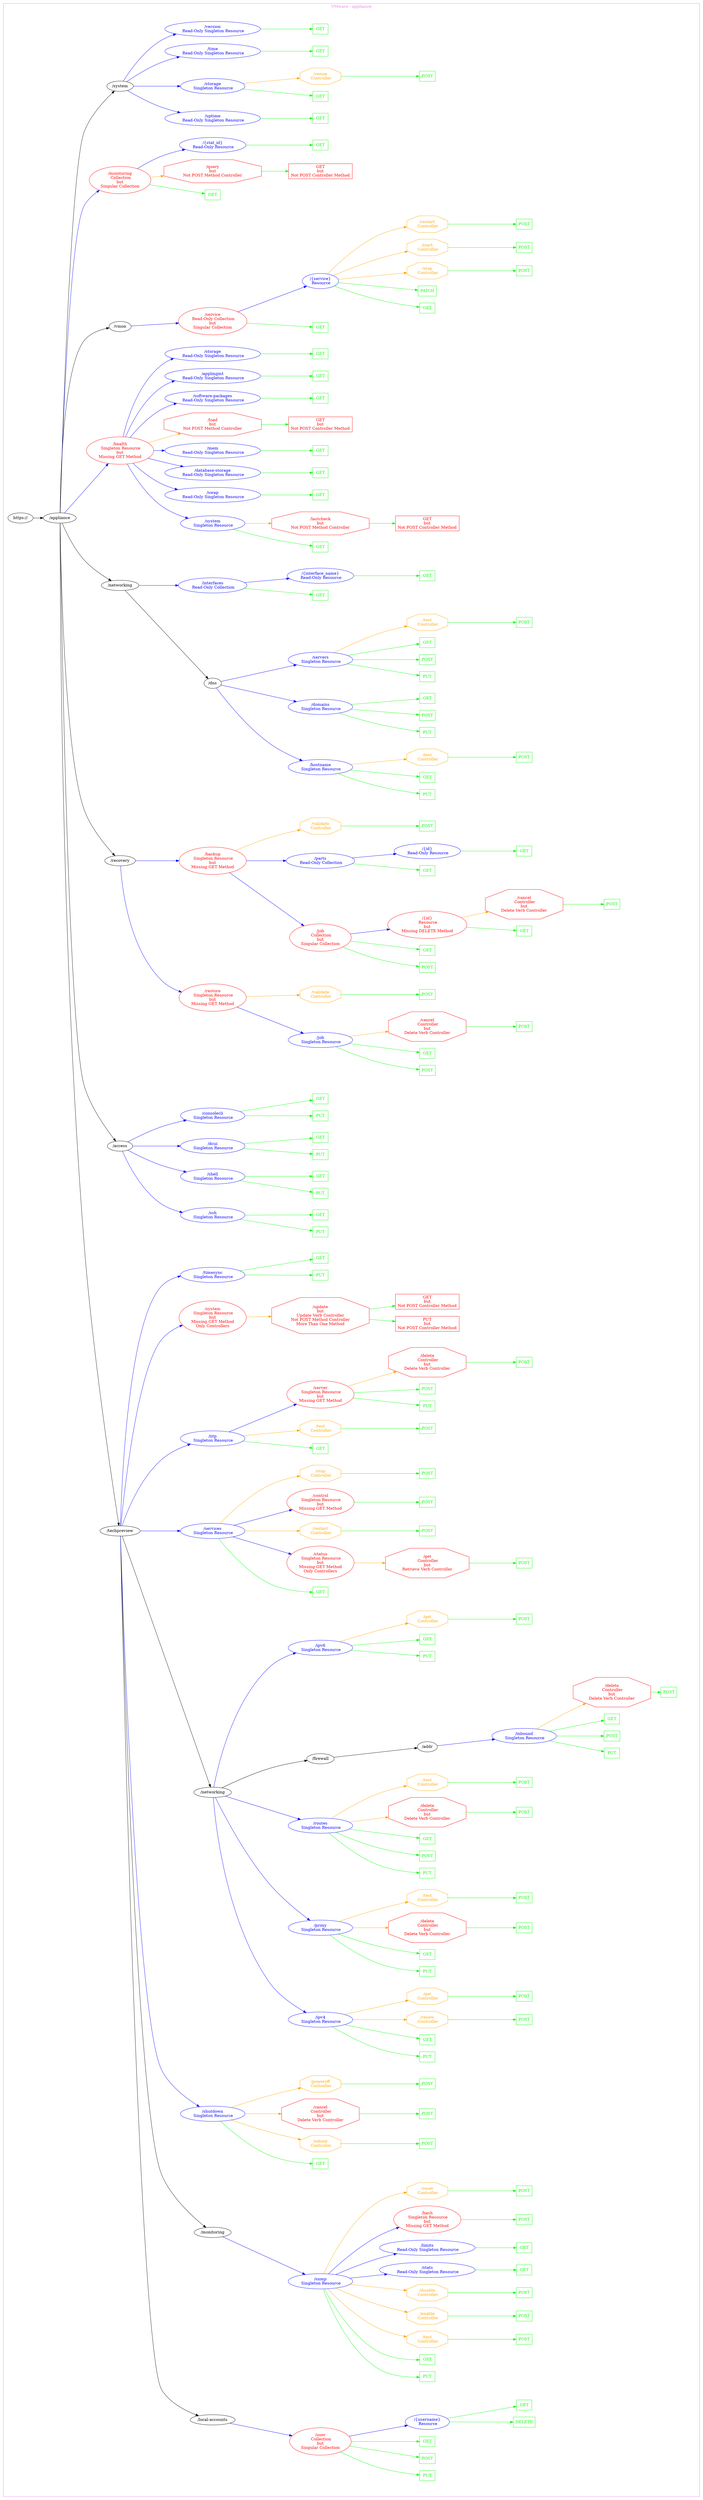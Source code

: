 digraph Cloud_Computing_REST_API {
rankdir="LR";
subgraph cluster_0 {
label="VMware - appliance"
color=violet
fontcolor=violet
subgraph cluster_1 {
label=""
color=white
fontcolor=white
node1 [label="https://", shape="ellipse", color="black", fontcolor="black"]
node1 -> node2 [color="black", fontcolor="black"]
subgraph cluster_2 {
label=""
color=white
fontcolor=white
node2 [label="/appliance", shape="ellipse", color="black", fontcolor="black"]
node2 -> node3 [color="black", fontcolor="black"]
subgraph cluster_3 {
label=""
color=white
fontcolor=white
node3 [label="/techpreview", shape="ellipse", color="black", fontcolor="black"]
node3 -> node4 [color="black", fontcolor="black"]
subgraph cluster_4 {
label=""
color=white
fontcolor=white
node4 [label="/local-accounts", shape="ellipse", color="black", fontcolor="black"]
node4 -> node5 [color="blue", fontcolor="blue"]
subgraph cluster_5 {
label=""
color=white
fontcolor=white
node5 [label="/user\n Collection\nbut\nSingular Collection", shape="ellipse", color="red", fontcolor="red"]
node5 -> node6 [color="green", fontcolor="green"]
subgraph cluster_6 {
label=""
color=white
fontcolor=white
node6 [label="PUT", shape="box", color="green", fontcolor="green"]
}
node5 -> node7 [color="green", fontcolor="green"]
subgraph cluster_7 {
label=""
color=white
fontcolor=white
node7 [label="POST", shape="box", color="green", fontcolor="green"]
}
node5 -> node8 [color="green", fontcolor="green"]
subgraph cluster_8 {
label=""
color=white
fontcolor=white
node8 [label="GET", shape="box", color="green", fontcolor="green"]
}
node5 -> node9 [color="blue", fontcolor="blue"]
subgraph cluster_9 {
label=""
color=white
fontcolor=white
node9 [label="/{username}\n Resource", shape="ellipse", color="blue", fontcolor="blue"]
node9 -> node10 [color="green", fontcolor="green"]
subgraph cluster_10 {
label=""
color=white
fontcolor=white
node10 [label="DELETE", shape="box", color="green", fontcolor="green"]
}
node9 -> node11 [color="green", fontcolor="green"]
subgraph cluster_11 {
label=""
color=white
fontcolor=white
node11 [label="GET", shape="box", color="green", fontcolor="green"]
}
}
}
}
node3 -> node12 [color="black", fontcolor="black"]
subgraph cluster_12 {
label=""
color=white
fontcolor=white
node12 [label="/monitoring", shape="ellipse", color="black", fontcolor="black"]
node12 -> node13 [color="blue", fontcolor="blue"]
subgraph cluster_13 {
label=""
color=white
fontcolor=white
node13 [label="/snmp\n Singleton Resource", shape="ellipse", color="blue", fontcolor="blue"]
node13 -> node14 [color="green", fontcolor="green"]
subgraph cluster_14 {
label=""
color=white
fontcolor=white
node14 [label="PUT", shape="box", color="green", fontcolor="green"]
}
node13 -> node15 [color="green", fontcolor="green"]
subgraph cluster_15 {
label=""
color=white
fontcolor=white
node15 [label="GET", shape="box", color="green", fontcolor="green"]
}
node13 -> node16 [color="orange", fontcolor="orange"]
subgraph cluster_16 {
label=""
color=white
fontcolor=white
node16 [label="/test\n Controller", shape="octagon", color="orange", fontcolor="orange"]
node16 -> node17 [color="green", fontcolor="green"]
subgraph cluster_17 {
label=""
color=white
fontcolor=white
node17 [label="POST", shape="box", color="green", fontcolor="green"]
}
}
node13 -> node18 [color="orange", fontcolor="orange"]
subgraph cluster_18 {
label=""
color=white
fontcolor=white
node18 [label="/enable\n Controller", shape="octagon", color="orange", fontcolor="orange"]
node18 -> node19 [color="green", fontcolor="green"]
subgraph cluster_19 {
label=""
color=white
fontcolor=white
node19 [label="POST", shape="box", color="green", fontcolor="green"]
}
}
node13 -> node20 [color="orange", fontcolor="orange"]
subgraph cluster_20 {
label=""
color=white
fontcolor=white
node20 [label="/disable\n Controller", shape="octagon", color="orange", fontcolor="orange"]
node20 -> node21 [color="green", fontcolor="green"]
subgraph cluster_21 {
label=""
color=white
fontcolor=white
node21 [label="POST", shape="box", color="green", fontcolor="green"]
}
}
node13 -> node22 [color="blue", fontcolor="blue"]
subgraph cluster_22 {
label=""
color=white
fontcolor=white
node22 [label="/stats\n Read-Only Singleton Resource", shape="ellipse", color="blue", fontcolor="blue"]
node22 -> node23 [color="green", fontcolor="green"]
subgraph cluster_23 {
label=""
color=white
fontcolor=white
node23 [label="GET", shape="box", color="green", fontcolor="green"]
}
}
node13 -> node24 [color="blue", fontcolor="blue"]
subgraph cluster_24 {
label=""
color=white
fontcolor=white
node24 [label="/limits\n Read-Only Singleton Resource", shape="ellipse", color="blue", fontcolor="blue"]
node24 -> node25 [color="green", fontcolor="green"]
subgraph cluster_25 {
label=""
color=white
fontcolor=white
node25 [label="GET", shape="box", color="green", fontcolor="green"]
}
}
node13 -> node26 [color="blue", fontcolor="blue"]
subgraph cluster_26 {
label=""
color=white
fontcolor=white
node26 [label="/hash\n Singleton Resource\nbut\nMissing GET Method", shape="ellipse", color="red", fontcolor="red"]
node26 -> node27 [color="green", fontcolor="green"]
subgraph cluster_27 {
label=""
color=white
fontcolor=white
node27 [label="POST", shape="box", color="green", fontcolor="green"]
}
}
node13 -> node28 [color="orange", fontcolor="orange"]
subgraph cluster_28 {
label=""
color=white
fontcolor=white
node28 [label="/reset\n Controller", shape="octagon", color="orange", fontcolor="orange"]
node28 -> node29 [color="green", fontcolor="green"]
subgraph cluster_29 {
label=""
color=white
fontcolor=white
node29 [label="POST", shape="box", color="green", fontcolor="green"]
}
}
}
}
node3 -> node30 [color="blue", fontcolor="blue"]
subgraph cluster_30 {
label=""
color=white
fontcolor=white
node30 [label="/shutdown\n Singleton Resource", shape="ellipse", color="blue", fontcolor="blue"]
node30 -> node31 [color="green", fontcolor="green"]
subgraph cluster_31 {
label=""
color=white
fontcolor=white
node31 [label="GET", shape="box", color="green", fontcolor="green"]
}
node30 -> node32 [color="orange", fontcolor="orange"]
subgraph cluster_32 {
label=""
color=white
fontcolor=white
node32 [label="/reboot\n Controller", shape="octagon", color="orange", fontcolor="orange"]
node32 -> node33 [color="green", fontcolor="green"]
subgraph cluster_33 {
label=""
color=white
fontcolor=white
node33 [label="POST", shape="box", color="green", fontcolor="green"]
}
}
node30 -> node34 [color="orange", fontcolor="orange"]
subgraph cluster_34 {
label=""
color=white
fontcolor=white
node34 [label="/cancel\n Controller\nbut\nDelete Verb Controller", shape="octagon", color="red", fontcolor="red"]
node34 -> node35 [color="green", fontcolor="green"]
subgraph cluster_35 {
label=""
color=white
fontcolor=white
node35 [label="POST", shape="box", color="green", fontcolor="green"]
}
}
node30 -> node36 [color="orange", fontcolor="orange"]
subgraph cluster_36 {
label=""
color=white
fontcolor=white
node36 [label="/poweroff\n Controller", shape="octagon", color="orange", fontcolor="orange"]
node36 -> node37 [color="green", fontcolor="green"]
subgraph cluster_37 {
label=""
color=white
fontcolor=white
node37 [label="POST", shape="box", color="green", fontcolor="green"]
}
}
}
node3 -> node38 [color="black", fontcolor="black"]
subgraph cluster_38 {
label=""
color=white
fontcolor=white
node38 [label="/networking", shape="ellipse", color="black", fontcolor="black"]
node38 -> node39 [color="blue", fontcolor="blue"]
subgraph cluster_39 {
label=""
color=white
fontcolor=white
node39 [label="/ipv4\n Singleton Resource", shape="ellipse", color="blue", fontcolor="blue"]
node39 -> node40 [color="green", fontcolor="green"]
subgraph cluster_40 {
label=""
color=white
fontcolor=white
node40 [label="PUT", shape="box", color="green", fontcolor="green"]
}
node39 -> node41 [color="green", fontcolor="green"]
subgraph cluster_41 {
label=""
color=white
fontcolor=white
node41 [label="GET", shape="box", color="green", fontcolor="green"]
}
node39 -> node42 [color="orange", fontcolor="orange"]
subgraph cluster_42 {
label=""
color=white
fontcolor=white
node42 [label="/renew\n Controller", shape="octagon", color="orange", fontcolor="orange"]
node42 -> node43 [color="green", fontcolor="green"]
subgraph cluster_43 {
label=""
color=white
fontcolor=white
node43 [label="POST", shape="box", color="green", fontcolor="green"]
}
}
node39 -> node44 [color="orange", fontcolor="orange"]
subgraph cluster_44 {
label=""
color=white
fontcolor=white
node44 [label="/get\n Controller", shape="octagon", color="orange", fontcolor="orange"]
node44 -> node45 [color="green", fontcolor="green"]
subgraph cluster_45 {
label=""
color=white
fontcolor=white
node45 [label="POST", shape="box", color="green", fontcolor="green"]
}
}
}
node38 -> node46 [color="blue", fontcolor="blue"]
subgraph cluster_46 {
label=""
color=white
fontcolor=white
node46 [label="/proxy\n Singleton Resource", shape="ellipse", color="blue", fontcolor="blue"]
node46 -> node47 [color="green", fontcolor="green"]
subgraph cluster_47 {
label=""
color=white
fontcolor=white
node47 [label="PUT", shape="box", color="green", fontcolor="green"]
}
node46 -> node48 [color="green", fontcolor="green"]
subgraph cluster_48 {
label=""
color=white
fontcolor=white
node48 [label="GET", shape="box", color="green", fontcolor="green"]
}
node46 -> node49 [color="orange", fontcolor="orange"]
subgraph cluster_49 {
label=""
color=white
fontcolor=white
node49 [label="/delete\n Controller\nbut\nDelete Verb Controller", shape="octagon", color="red", fontcolor="red"]
node49 -> node50 [color="green", fontcolor="green"]
subgraph cluster_50 {
label=""
color=white
fontcolor=white
node50 [label="POST", shape="box", color="green", fontcolor="green"]
}
}
node46 -> node51 [color="orange", fontcolor="orange"]
subgraph cluster_51 {
label=""
color=white
fontcolor=white
node51 [label="/test\n Controller", shape="octagon", color="orange", fontcolor="orange"]
node51 -> node52 [color="green", fontcolor="green"]
subgraph cluster_52 {
label=""
color=white
fontcolor=white
node52 [label="POST", shape="box", color="green", fontcolor="green"]
}
}
}
node38 -> node53 [color="blue", fontcolor="blue"]
subgraph cluster_53 {
label=""
color=white
fontcolor=white
node53 [label="/routes\n Singleton Resource", shape="ellipse", color="blue", fontcolor="blue"]
node53 -> node54 [color="green", fontcolor="green"]
subgraph cluster_54 {
label=""
color=white
fontcolor=white
node54 [label="PUT", shape="box", color="green", fontcolor="green"]
}
node53 -> node55 [color="green", fontcolor="green"]
subgraph cluster_55 {
label=""
color=white
fontcolor=white
node55 [label="POST", shape="box", color="green", fontcolor="green"]
}
node53 -> node56 [color="green", fontcolor="green"]
subgraph cluster_56 {
label=""
color=white
fontcolor=white
node56 [label="GET", shape="box", color="green", fontcolor="green"]
}
node53 -> node57 [color="orange", fontcolor="orange"]
subgraph cluster_57 {
label=""
color=white
fontcolor=white
node57 [label="/delete\n Controller\nbut\nDelete Verb Controller", shape="octagon", color="red", fontcolor="red"]
node57 -> node58 [color="green", fontcolor="green"]
subgraph cluster_58 {
label=""
color=white
fontcolor=white
node58 [label="POST", shape="box", color="green", fontcolor="green"]
}
}
node53 -> node59 [color="orange", fontcolor="orange"]
subgraph cluster_59 {
label=""
color=white
fontcolor=white
node59 [label="/test\n Controller", shape="octagon", color="orange", fontcolor="orange"]
node59 -> node60 [color="green", fontcolor="green"]
subgraph cluster_60 {
label=""
color=white
fontcolor=white
node60 [label="POST", shape="box", color="green", fontcolor="green"]
}
}
}
node38 -> node61 [color="black", fontcolor="black"]
subgraph cluster_61 {
label=""
color=white
fontcolor=white
node61 [label="/firewall", shape="ellipse", color="black", fontcolor="black"]
node61 -> node62 [color="black", fontcolor="black"]
subgraph cluster_62 {
label=""
color=white
fontcolor=white
node62 [label="/addr", shape="ellipse", color="black", fontcolor="black"]
node62 -> node63 [color="blue", fontcolor="blue"]
subgraph cluster_63 {
label=""
color=white
fontcolor=white
node63 [label="/inbound\n Singleton Resource", shape="ellipse", color="blue", fontcolor="blue"]
node63 -> node64 [color="green", fontcolor="green"]
subgraph cluster_64 {
label=""
color=white
fontcolor=white
node64 [label="PUT", shape="box", color="green", fontcolor="green"]
}
node63 -> node65 [color="green", fontcolor="green"]
subgraph cluster_65 {
label=""
color=white
fontcolor=white
node65 [label="POST", shape="box", color="green", fontcolor="green"]
}
node63 -> node66 [color="green", fontcolor="green"]
subgraph cluster_66 {
label=""
color=white
fontcolor=white
node66 [label="GET", shape="box", color="green", fontcolor="green"]
}
node63 -> node67 [color="orange", fontcolor="orange"]
subgraph cluster_67 {
label=""
color=white
fontcolor=white
node67 [label="/delete\n Controller\nbut\nDelete Verb Controller", shape="octagon", color="red", fontcolor="red"]
node67 -> node68 [color="green", fontcolor="green"]
subgraph cluster_68 {
label=""
color=white
fontcolor=white
node68 [label="POST", shape="box", color="green", fontcolor="green"]
}
}
}
}
}
node38 -> node69 [color="blue", fontcolor="blue"]
subgraph cluster_69 {
label=""
color=white
fontcolor=white
node69 [label="/ipv6\n Singleton Resource", shape="ellipse", color="blue", fontcolor="blue"]
node69 -> node70 [color="green", fontcolor="green"]
subgraph cluster_70 {
label=""
color=white
fontcolor=white
node70 [label="PUT", shape="box", color="green", fontcolor="green"]
}
node69 -> node71 [color="green", fontcolor="green"]
subgraph cluster_71 {
label=""
color=white
fontcolor=white
node71 [label="GET", shape="box", color="green", fontcolor="green"]
}
node69 -> node72 [color="orange", fontcolor="orange"]
subgraph cluster_72 {
label=""
color=white
fontcolor=white
node72 [label="/get\n Controller", shape="octagon", color="orange", fontcolor="orange"]
node72 -> node73 [color="green", fontcolor="green"]
subgraph cluster_73 {
label=""
color=white
fontcolor=white
node73 [label="POST", shape="box", color="green", fontcolor="green"]
}
}
}
}
node3 -> node74 [color="blue", fontcolor="blue"]
subgraph cluster_74 {
label=""
color=white
fontcolor=white
node74 [label="/services\n Singleton Resource", shape="ellipse", color="blue", fontcolor="blue"]
node74 -> node75 [color="green", fontcolor="green"]
subgraph cluster_75 {
label=""
color=white
fontcolor=white
node75 [label="GET", shape="box", color="green", fontcolor="green"]
}
node74 -> node76 [color="blue", fontcolor="blue"]
subgraph cluster_76 {
label=""
color=white
fontcolor=white
node76 [label="/status\n Singleton Resource\nbut\nMissing GET Method\nOnly Controllers", shape="ellipse", color="red", fontcolor="red"]
node76 -> node77 [color="orange", fontcolor="orange"]
subgraph cluster_77 {
label=""
color=white
fontcolor=white
node77 [label="/get\n Controller\nbut\nRetrieve Verb Controller", shape="octagon", color="red", fontcolor="red"]
node77 -> node78 [color="green", fontcolor="green"]
subgraph cluster_78 {
label=""
color=white
fontcolor=white
node78 [label="POST", shape="box", color="green", fontcolor="green"]
}
}
}
node74 -> node79 [color="orange", fontcolor="orange"]
subgraph cluster_79 {
label=""
color=white
fontcolor=white
node79 [label="/restart\n Controller", shape="octagon", color="orange", fontcolor="orange"]
node79 -> node80 [color="green", fontcolor="green"]
subgraph cluster_80 {
label=""
color=white
fontcolor=white
node80 [label="POST", shape="box", color="green", fontcolor="green"]
}
}
node74 -> node81 [color="blue", fontcolor="blue"]
subgraph cluster_81 {
label=""
color=white
fontcolor=white
node81 [label="/control\n Singleton Resource\nbut\nMissing GET Method", shape="ellipse", color="red", fontcolor="red"]
node81 -> node82 [color="green", fontcolor="green"]
subgraph cluster_82 {
label=""
color=white
fontcolor=white
node82 [label="POST", shape="box", color="green", fontcolor="green"]
}
}
node74 -> node83 [color="orange", fontcolor="orange"]
subgraph cluster_83 {
label=""
color=white
fontcolor=white
node83 [label="/stop\n Controller", shape="octagon", color="orange", fontcolor="orange"]
node83 -> node84 [color="green", fontcolor="green"]
subgraph cluster_84 {
label=""
color=white
fontcolor=white
node84 [label="POST", shape="box", color="green", fontcolor="green"]
}
}
}
node3 -> node85 [color="blue", fontcolor="blue"]
subgraph cluster_85 {
label=""
color=white
fontcolor=white
node85 [label="/ntp\n Singleton Resource", shape="ellipse", color="blue", fontcolor="blue"]
node85 -> node86 [color="green", fontcolor="green"]
subgraph cluster_86 {
label=""
color=white
fontcolor=white
node86 [label="GET", shape="box", color="green", fontcolor="green"]
}
node85 -> node87 [color="orange", fontcolor="orange"]
subgraph cluster_87 {
label=""
color=white
fontcolor=white
node87 [label="/test\n Controller", shape="octagon", color="orange", fontcolor="orange"]
node87 -> node88 [color="green", fontcolor="green"]
subgraph cluster_88 {
label=""
color=white
fontcolor=white
node88 [label="POST", shape="box", color="green", fontcolor="green"]
}
}
node85 -> node89 [color="blue", fontcolor="blue"]
subgraph cluster_89 {
label=""
color=white
fontcolor=white
node89 [label="/server\n Singleton Resource\nbut\nMissing GET Method", shape="ellipse", color="red", fontcolor="red"]
node89 -> node90 [color="green", fontcolor="green"]
subgraph cluster_90 {
label=""
color=white
fontcolor=white
node90 [label="PUT", shape="box", color="green", fontcolor="green"]
}
node89 -> node91 [color="green", fontcolor="green"]
subgraph cluster_91 {
label=""
color=white
fontcolor=white
node91 [label="POST", shape="box", color="green", fontcolor="green"]
}
node89 -> node92 [color="orange", fontcolor="orange"]
subgraph cluster_92 {
label=""
color=white
fontcolor=white
node92 [label="/delete\n Controller\nbut\nDelete Verb Controller", shape="octagon", color="red", fontcolor="red"]
node92 -> node93 [color="green", fontcolor="green"]
subgraph cluster_93 {
label=""
color=white
fontcolor=white
node93 [label="POST", shape="box", color="green", fontcolor="green"]
}
}
}
}
node3 -> node94 [color="blue", fontcolor="blue"]
subgraph cluster_94 {
label=""
color=white
fontcolor=white
node94 [label="/system\n Singleton Resource\nbut\nMissing GET Method\nOnly Controllers", shape="ellipse", color="red", fontcolor="red"]
node94 -> node95 [color="orange", fontcolor="orange"]
subgraph cluster_95 {
label=""
color=white
fontcolor=white
node95 [label="/update\nbut\nUpdate Verb Controller\nNot POST Method Controller\nMore Than One Method", shape="octagon", color="red", fontcolor="red"]
node95 -> node96 [color="green", fontcolor="green"]
subgraph cluster_96 {
label=""
color=white
fontcolor=white
node96 [label="PUT\nbut\nNot POST Controller Method", shape="box", color="red", fontcolor="red"]
}
node95 -> node97 [color="green", fontcolor="green"]
subgraph cluster_97 {
label=""
color=white
fontcolor=white
node97 [label="GET\nbut\nNot POST Controller Method", shape="box", color="red", fontcolor="red"]
}
}
}
node3 -> node98 [color="blue", fontcolor="blue"]
subgraph cluster_98 {
label=""
color=white
fontcolor=white
node98 [label="/timesync\n Singleton Resource", shape="ellipse", color="blue", fontcolor="blue"]
node98 -> node99 [color="green", fontcolor="green"]
subgraph cluster_99 {
label=""
color=white
fontcolor=white
node99 [label="PUT", shape="box", color="green", fontcolor="green"]
}
node98 -> node100 [color="green", fontcolor="green"]
subgraph cluster_100 {
label=""
color=white
fontcolor=white
node100 [label="GET", shape="box", color="green", fontcolor="green"]
}
}
}
node2 -> node101 [color="black", fontcolor="black"]
subgraph cluster_101 {
label=""
color=white
fontcolor=white
node101 [label="/access", shape="ellipse", color="black", fontcolor="black"]
node101 -> node102 [color="blue", fontcolor="blue"]
subgraph cluster_102 {
label=""
color=white
fontcolor=white
node102 [label="/ssh\n Singleton Resource", shape="ellipse", color="blue", fontcolor="blue"]
node102 -> node103 [color="green", fontcolor="green"]
subgraph cluster_103 {
label=""
color=white
fontcolor=white
node103 [label="PUT", shape="box", color="green", fontcolor="green"]
}
node102 -> node104 [color="green", fontcolor="green"]
subgraph cluster_104 {
label=""
color=white
fontcolor=white
node104 [label="GET", shape="box", color="green", fontcolor="green"]
}
}
node101 -> node105 [color="blue", fontcolor="blue"]
subgraph cluster_105 {
label=""
color=white
fontcolor=white
node105 [label="/shell\n Singleton Resource", shape="ellipse", color="blue", fontcolor="blue"]
node105 -> node106 [color="green", fontcolor="green"]
subgraph cluster_106 {
label=""
color=white
fontcolor=white
node106 [label="PUT", shape="box", color="green", fontcolor="green"]
}
node105 -> node107 [color="green", fontcolor="green"]
subgraph cluster_107 {
label=""
color=white
fontcolor=white
node107 [label="GET", shape="box", color="green", fontcolor="green"]
}
}
node101 -> node108 [color="blue", fontcolor="blue"]
subgraph cluster_108 {
label=""
color=white
fontcolor=white
node108 [label="/dcui\n Singleton Resource", shape="ellipse", color="blue", fontcolor="blue"]
node108 -> node109 [color="green", fontcolor="green"]
subgraph cluster_109 {
label=""
color=white
fontcolor=white
node109 [label="PUT", shape="box", color="green", fontcolor="green"]
}
node108 -> node110 [color="green", fontcolor="green"]
subgraph cluster_110 {
label=""
color=white
fontcolor=white
node110 [label="GET", shape="box", color="green", fontcolor="green"]
}
}
node101 -> node111 [color="blue", fontcolor="blue"]
subgraph cluster_111 {
label=""
color=white
fontcolor=white
node111 [label="/consolecli\n Singleton Resource", shape="ellipse", color="blue", fontcolor="blue"]
node111 -> node112 [color="green", fontcolor="green"]
subgraph cluster_112 {
label=""
color=white
fontcolor=white
node112 [label="PUT", shape="box", color="green", fontcolor="green"]
}
node111 -> node113 [color="green", fontcolor="green"]
subgraph cluster_113 {
label=""
color=white
fontcolor=white
node113 [label="GET", shape="box", color="green", fontcolor="green"]
}
}
}
node2 -> node114 [color="black", fontcolor="black"]
subgraph cluster_114 {
label=""
color=white
fontcolor=white
node114 [label="/recovery", shape="ellipse", color="black", fontcolor="black"]
node114 -> node115 [color="blue", fontcolor="blue"]
subgraph cluster_115 {
label=""
color=white
fontcolor=white
node115 [label="/restore\n Singleton Resource\nbut\nMissing GET Method", shape="ellipse", color="red", fontcolor="red"]
node115 -> node116 [color="blue", fontcolor="blue"]
subgraph cluster_116 {
label=""
color=white
fontcolor=white
node116 [label="/job\n Singleton Resource", shape="ellipse", color="blue", fontcolor="blue"]
node116 -> node117 [color="green", fontcolor="green"]
subgraph cluster_117 {
label=""
color=white
fontcolor=white
node117 [label="POST", shape="box", color="green", fontcolor="green"]
}
node116 -> node118 [color="green", fontcolor="green"]
subgraph cluster_118 {
label=""
color=white
fontcolor=white
node118 [label="GET", shape="box", color="green", fontcolor="green"]
}
node116 -> node119 [color="orange", fontcolor="orange"]
subgraph cluster_119 {
label=""
color=white
fontcolor=white
node119 [label="/cancel\n Controller\nbut\nDelete Verb Controller", shape="octagon", color="red", fontcolor="red"]
node119 -> node120 [color="green", fontcolor="green"]
subgraph cluster_120 {
label=""
color=white
fontcolor=white
node120 [label="POST", shape="box", color="green", fontcolor="green"]
}
}
}
node115 -> node121 [color="orange", fontcolor="orange"]
subgraph cluster_121 {
label=""
color=white
fontcolor=white
node121 [label="/validate\n Controller", shape="octagon", color="orange", fontcolor="orange"]
node121 -> node122 [color="green", fontcolor="green"]
subgraph cluster_122 {
label=""
color=white
fontcolor=white
node122 [label="POST", shape="box", color="green", fontcolor="green"]
}
}
}
node114 -> node123 [color="blue", fontcolor="blue"]
subgraph cluster_123 {
label=""
color=white
fontcolor=white
node123 [label="/backup\n Singleton Resource\nbut\nMissing GET Method", shape="ellipse", color="red", fontcolor="red"]
node123 -> node124 [color="blue", fontcolor="blue"]
subgraph cluster_124 {
label=""
color=white
fontcolor=white
node124 [label="/job\n Collection\nbut\nSingular Collection", shape="ellipse", color="red", fontcolor="red"]
node124 -> node125 [color="green", fontcolor="green"]
subgraph cluster_125 {
label=""
color=white
fontcolor=white
node125 [label="POST", shape="box", color="green", fontcolor="green"]
}
node124 -> node126 [color="green", fontcolor="green"]
subgraph cluster_126 {
label=""
color=white
fontcolor=white
node126 [label="GET", shape="box", color="green", fontcolor="green"]
}
node124 -> node127 [color="blue", fontcolor="blue"]
subgraph cluster_127 {
label=""
color=white
fontcolor=white
node127 [label="/{id}\n Resource\nbut\nMissing DELETE Method", shape="ellipse", color="red", fontcolor="red"]
node127 -> node128 [color="green", fontcolor="green"]
subgraph cluster_128 {
label=""
color=white
fontcolor=white
node128 [label="GET", shape="box", color="green", fontcolor="green"]
}
node127 -> node129 [color="orange", fontcolor="orange"]
subgraph cluster_129 {
label=""
color=white
fontcolor=white
node129 [label="/cancel\n Controller\nbut\nDelete Verb Controller", shape="octagon", color="red", fontcolor="red"]
node129 -> node130 [color="green", fontcolor="green"]
subgraph cluster_130 {
label=""
color=white
fontcolor=white
node130 [label="POST", shape="box", color="green", fontcolor="green"]
}
}
}
}
node123 -> node131 [color="blue", fontcolor="blue"]
subgraph cluster_131 {
label=""
color=white
fontcolor=white
node131 [label="/parts\n Read-Only Collection", shape="ellipse", color="blue", fontcolor="blue"]
node131 -> node132 [color="green", fontcolor="green"]
subgraph cluster_132 {
label=""
color=white
fontcolor=white
node132 [label="GET", shape="box", color="green", fontcolor="green"]
}
node131 -> node133 [color="blue", fontcolor="blue"]
subgraph cluster_133 {
label=""
color=white
fontcolor=white
node133 [label="/{id}\n Read-Only Resource", shape="ellipse", color="blue", fontcolor="blue"]
node133 -> node134 [color="green", fontcolor="green"]
subgraph cluster_134 {
label=""
color=white
fontcolor=white
node134 [label="GET", shape="box", color="green", fontcolor="green"]
}
}
}
node123 -> node135 [color="orange", fontcolor="orange"]
subgraph cluster_135 {
label=""
color=white
fontcolor=white
node135 [label="/validate\n Controller", shape="octagon", color="orange", fontcolor="orange"]
node135 -> node136 [color="green", fontcolor="green"]
subgraph cluster_136 {
label=""
color=white
fontcolor=white
node136 [label="POST", shape="box", color="green", fontcolor="green"]
}
}
}
}
node2 -> node137 [color="black", fontcolor="black"]
subgraph cluster_137 {
label=""
color=white
fontcolor=white
node137 [label="/networking", shape="ellipse", color="black", fontcolor="black"]
node137 -> node138 [color="black", fontcolor="black"]
subgraph cluster_138 {
label=""
color=white
fontcolor=white
node138 [label="/dns", shape="ellipse", color="black", fontcolor="black"]
node138 -> node139 [color="blue", fontcolor="blue"]
subgraph cluster_139 {
label=""
color=white
fontcolor=white
node139 [label="/hostname\n Singleton Resource", shape="ellipse", color="blue", fontcolor="blue"]
node139 -> node140 [color="green", fontcolor="green"]
subgraph cluster_140 {
label=""
color=white
fontcolor=white
node140 [label="PUT", shape="box", color="green", fontcolor="green"]
}
node139 -> node141 [color="green", fontcolor="green"]
subgraph cluster_141 {
label=""
color=white
fontcolor=white
node141 [label="GET", shape="box", color="green", fontcolor="green"]
}
node139 -> node142 [color="orange", fontcolor="orange"]
subgraph cluster_142 {
label=""
color=white
fontcolor=white
node142 [label="/test\n Controller", shape="octagon", color="orange", fontcolor="orange"]
node142 -> node143 [color="green", fontcolor="green"]
subgraph cluster_143 {
label=""
color=white
fontcolor=white
node143 [label="POST", shape="box", color="green", fontcolor="green"]
}
}
}
node138 -> node144 [color="blue", fontcolor="blue"]
subgraph cluster_144 {
label=""
color=white
fontcolor=white
node144 [label="/domains\n Singleton Resource", shape="ellipse", color="blue", fontcolor="blue"]
node144 -> node145 [color="green", fontcolor="green"]
subgraph cluster_145 {
label=""
color=white
fontcolor=white
node145 [label="PUT", shape="box", color="green", fontcolor="green"]
}
node144 -> node146 [color="green", fontcolor="green"]
subgraph cluster_146 {
label=""
color=white
fontcolor=white
node146 [label="POST", shape="box", color="green", fontcolor="green"]
}
node144 -> node147 [color="green", fontcolor="green"]
subgraph cluster_147 {
label=""
color=white
fontcolor=white
node147 [label="GET", shape="box", color="green", fontcolor="green"]
}
}
node138 -> node148 [color="blue", fontcolor="blue"]
subgraph cluster_148 {
label=""
color=white
fontcolor=white
node148 [label="/servers\n Singleton Resource", shape="ellipse", color="blue", fontcolor="blue"]
node148 -> node149 [color="green", fontcolor="green"]
subgraph cluster_149 {
label=""
color=white
fontcolor=white
node149 [label="PUT", shape="box", color="green", fontcolor="green"]
}
node148 -> node150 [color="green", fontcolor="green"]
subgraph cluster_150 {
label=""
color=white
fontcolor=white
node150 [label="POST", shape="box", color="green", fontcolor="green"]
}
node148 -> node151 [color="green", fontcolor="green"]
subgraph cluster_151 {
label=""
color=white
fontcolor=white
node151 [label="GET", shape="box", color="green", fontcolor="green"]
}
node148 -> node152 [color="orange", fontcolor="orange"]
subgraph cluster_152 {
label=""
color=white
fontcolor=white
node152 [label="/test\n Controller", shape="octagon", color="orange", fontcolor="orange"]
node152 -> node153 [color="green", fontcolor="green"]
subgraph cluster_153 {
label=""
color=white
fontcolor=white
node153 [label="POST", shape="box", color="green", fontcolor="green"]
}
}
}
}
node137 -> node154 [color="blue", fontcolor="blue"]
subgraph cluster_154 {
label=""
color=white
fontcolor=white
node154 [label="/interfaces\n Read-Only Collection", shape="ellipse", color="blue", fontcolor="blue"]
node154 -> node155 [color="green", fontcolor="green"]
subgraph cluster_155 {
label=""
color=white
fontcolor=white
node155 [label="GET", shape="box", color="green", fontcolor="green"]
}
node154 -> node156 [color="blue", fontcolor="blue"]
subgraph cluster_156 {
label=""
color=white
fontcolor=white
node156 [label="/{interface_name}\n Read-Only Resource", shape="ellipse", color="blue", fontcolor="blue"]
node156 -> node157 [color="green", fontcolor="green"]
subgraph cluster_157 {
label=""
color=white
fontcolor=white
node157 [label="GET", shape="box", color="green", fontcolor="green"]
}
}
}
}
node2 -> node158 [color="blue", fontcolor="blue"]
subgraph cluster_158 {
label=""
color=white
fontcolor=white
node158 [label="/health\n Singleton Resource\nbut\nMissing GET Method", shape="ellipse", color="red", fontcolor="red"]
node158 -> node159 [color="blue", fontcolor="blue"]
subgraph cluster_159 {
label=""
color=white
fontcolor=white
node159 [label="/system\n Singleton Resource", shape="ellipse", color="blue", fontcolor="blue"]
node159 -> node160 [color="green", fontcolor="green"]
subgraph cluster_160 {
label=""
color=white
fontcolor=white
node160 [label="GET", shape="box", color="green", fontcolor="green"]
}
node159 -> node161 [color="orange", fontcolor="orange"]
subgraph cluster_161 {
label=""
color=white
fontcolor=white
node161 [label="/lastcheck\nbut\nNot POST Method Controller", shape="octagon", color="red", fontcolor="red"]
node161 -> node162 [color="green", fontcolor="green"]
subgraph cluster_162 {
label=""
color=white
fontcolor=white
node162 [label="GET\nbut\nNot POST Controller Method", shape="box", color="red", fontcolor="red"]
}
}
}
node158 -> node163 [color="blue", fontcolor="blue"]
subgraph cluster_163 {
label=""
color=white
fontcolor=white
node163 [label="/swap\n Read-Only Singleton Resource", shape="ellipse", color="blue", fontcolor="blue"]
node163 -> node164 [color="green", fontcolor="green"]
subgraph cluster_164 {
label=""
color=white
fontcolor=white
node164 [label="GET", shape="box", color="green", fontcolor="green"]
}
}
node158 -> node165 [color="blue", fontcolor="blue"]
subgraph cluster_165 {
label=""
color=white
fontcolor=white
node165 [label="/database-storage\n Read-Only Singleton Resource", shape="ellipse", color="blue", fontcolor="blue"]
node165 -> node166 [color="green", fontcolor="green"]
subgraph cluster_166 {
label=""
color=white
fontcolor=white
node166 [label="GET", shape="box", color="green", fontcolor="green"]
}
}
node158 -> node167 [color="blue", fontcolor="blue"]
subgraph cluster_167 {
label=""
color=white
fontcolor=white
node167 [label="/mem\n Read-Only Singleton Resource", shape="ellipse", color="blue", fontcolor="blue"]
node167 -> node168 [color="green", fontcolor="green"]
subgraph cluster_168 {
label=""
color=white
fontcolor=white
node168 [label="GET", shape="box", color="green", fontcolor="green"]
}
}
node158 -> node169 [color="orange", fontcolor="orange"]
subgraph cluster_169 {
label=""
color=white
fontcolor=white
node169 [label="/load\nbut\nNot POST Method Controller", shape="octagon", color="red", fontcolor="red"]
node169 -> node170 [color="green", fontcolor="green"]
subgraph cluster_170 {
label=""
color=white
fontcolor=white
node170 [label="GET\nbut\nNot POST Controller Method", shape="box", color="red", fontcolor="red"]
}
}
node158 -> node171 [color="blue", fontcolor="blue"]
subgraph cluster_171 {
label=""
color=white
fontcolor=white
node171 [label="/software-packages\n Read-Only Singleton Resource", shape="ellipse", color="blue", fontcolor="blue"]
node171 -> node172 [color="green", fontcolor="green"]
subgraph cluster_172 {
label=""
color=white
fontcolor=white
node172 [label="GET", shape="box", color="green", fontcolor="green"]
}
}
node158 -> node173 [color="blue", fontcolor="blue"]
subgraph cluster_173 {
label=""
color=white
fontcolor=white
node173 [label="/applmgmt\n Read-Only Singleton Resource", shape="ellipse", color="blue", fontcolor="blue"]
node173 -> node174 [color="green", fontcolor="green"]
subgraph cluster_174 {
label=""
color=white
fontcolor=white
node174 [label="GET", shape="box", color="green", fontcolor="green"]
}
}
node158 -> node175 [color="blue", fontcolor="blue"]
subgraph cluster_175 {
label=""
color=white
fontcolor=white
node175 [label="/storage\n Read-Only Singleton Resource", shape="ellipse", color="blue", fontcolor="blue"]
node175 -> node176 [color="green", fontcolor="green"]
subgraph cluster_176 {
label=""
color=white
fontcolor=white
node176 [label="GET", shape="box", color="green", fontcolor="green"]
}
}
}
node2 -> node177 [color="black", fontcolor="black"]
subgraph cluster_177 {
label=""
color=white
fontcolor=white
node177 [label="/vmon", shape="ellipse", color="black", fontcolor="black"]
node177 -> node178 [color="blue", fontcolor="blue"]
subgraph cluster_178 {
label=""
color=white
fontcolor=white
node178 [label="/service\n Read-Only Collection\nbut\nSingular Collection", shape="ellipse", color="red", fontcolor="red"]
node178 -> node179 [color="green", fontcolor="green"]
subgraph cluster_179 {
label=""
color=white
fontcolor=white
node179 [label="GET", shape="box", color="green", fontcolor="green"]
}
node178 -> node180 [color="blue", fontcolor="blue"]
subgraph cluster_180 {
label=""
color=white
fontcolor=white
node180 [label="/{service}\n Resource", shape="ellipse", color="blue", fontcolor="blue"]
node180 -> node181 [color="green", fontcolor="green"]
subgraph cluster_181 {
label=""
color=white
fontcolor=white
node181 [label="GET", shape="box", color="green", fontcolor="green"]
}
node180 -> node182 [color="green", fontcolor="green"]
subgraph cluster_182 {
label=""
color=white
fontcolor=white
node182 [label="PATCH", shape="box", color="green", fontcolor="green"]
}
node180 -> node183 [color="orange", fontcolor="orange"]
subgraph cluster_183 {
label=""
color=white
fontcolor=white
node183 [label="/stop\n Controller", shape="octagon", color="orange", fontcolor="orange"]
node183 -> node184 [color="green", fontcolor="green"]
subgraph cluster_184 {
label=""
color=white
fontcolor=white
node184 [label="POST", shape="box", color="green", fontcolor="green"]
}
}
node180 -> node185 [color="orange", fontcolor="orange"]
subgraph cluster_185 {
label=""
color=white
fontcolor=white
node185 [label="/start\n Controller", shape="octagon", color="orange", fontcolor="orange"]
node185 -> node186 [color="green", fontcolor="green"]
subgraph cluster_186 {
label=""
color=white
fontcolor=white
node186 [label="POST", shape="box", color="green", fontcolor="green"]
}
}
node180 -> node187 [color="orange", fontcolor="orange"]
subgraph cluster_187 {
label=""
color=white
fontcolor=white
node187 [label="/restart\n Controller", shape="octagon", color="orange", fontcolor="orange"]
node187 -> node188 [color="green", fontcolor="green"]
subgraph cluster_188 {
label=""
color=white
fontcolor=white
node188 [label="POST", shape="box", color="green", fontcolor="green"]
}
}
}
}
}
node2 -> node189 [color="blue", fontcolor="blue"]
subgraph cluster_189 {
label=""
color=white
fontcolor=white
node189 [label="/monitoring\n Collection\nbut\nSingular Collection", shape="ellipse", color="red", fontcolor="red"]
node189 -> node190 [color="green", fontcolor="green"]
subgraph cluster_190 {
label=""
color=white
fontcolor=white
node190 [label="GET", shape="box", color="green", fontcolor="green"]
}
node189 -> node191 [color="orange", fontcolor="orange"]
subgraph cluster_191 {
label=""
color=white
fontcolor=white
node191 [label="/query\nbut\nNot POST Method Controller", shape="octagon", color="red", fontcolor="red"]
node191 -> node192 [color="green", fontcolor="green"]
subgraph cluster_192 {
label=""
color=white
fontcolor=white
node192 [label="GET\nbut\nNot POST Controller Method", shape="box", color="red", fontcolor="red"]
}
}
node189 -> node193 [color="blue", fontcolor="blue"]
subgraph cluster_193 {
label=""
color=white
fontcolor=white
node193 [label="/{stat_id}\n Read-Only Resource", shape="ellipse", color="blue", fontcolor="blue"]
node193 -> node194 [color="green", fontcolor="green"]
subgraph cluster_194 {
label=""
color=white
fontcolor=white
node194 [label="GET", shape="box", color="green", fontcolor="green"]
}
}
}
node2 -> node195 [color="black", fontcolor="black"]
subgraph cluster_195 {
label=""
color=white
fontcolor=white
node195 [label="/system", shape="ellipse", color="black", fontcolor="black"]
node195 -> node196 [color="blue", fontcolor="blue"]
subgraph cluster_196 {
label=""
color=white
fontcolor=white
node196 [label="/uptime\n Read-Only Singleton Resource", shape="ellipse", color="blue", fontcolor="blue"]
node196 -> node197 [color="green", fontcolor="green"]
subgraph cluster_197 {
label=""
color=white
fontcolor=white
node197 [label="GET", shape="box", color="green", fontcolor="green"]
}
}
node195 -> node198 [color="blue", fontcolor="blue"]
subgraph cluster_198 {
label=""
color=white
fontcolor=white
node198 [label="/storage\n Singleton Resource", shape="ellipse", color="blue", fontcolor="blue"]
node198 -> node199 [color="green", fontcolor="green"]
subgraph cluster_199 {
label=""
color=white
fontcolor=white
node199 [label="GET", shape="box", color="green", fontcolor="green"]
}
node198 -> node200 [color="orange", fontcolor="orange"]
subgraph cluster_200 {
label=""
color=white
fontcolor=white
node200 [label="/resize\n Controller", shape="octagon", color="orange", fontcolor="orange"]
node200 -> node201 [color="green", fontcolor="green"]
subgraph cluster_201 {
label=""
color=white
fontcolor=white
node201 [label="POST", shape="box", color="green", fontcolor="green"]
}
}
}
node195 -> node202 [color="blue", fontcolor="blue"]
subgraph cluster_202 {
label=""
color=white
fontcolor=white
node202 [label="/time\n Read-Only Singleton Resource", shape="ellipse", color="blue", fontcolor="blue"]
node202 -> node203 [color="green", fontcolor="green"]
subgraph cluster_203 {
label=""
color=white
fontcolor=white
node203 [label="GET", shape="box", color="green", fontcolor="green"]
}
}
node195 -> node204 [color="blue", fontcolor="blue"]
subgraph cluster_204 {
label=""
color=white
fontcolor=white
node204 [label="/version\n Read-Only Singleton Resource", shape="ellipse", color="blue", fontcolor="blue"]
node204 -> node205 [color="green", fontcolor="green"]
subgraph cluster_205 {
label=""
color=white
fontcolor=white
node205 [label="GET", shape="box", color="green", fontcolor="green"]
}
}
}
}
}
}
}
